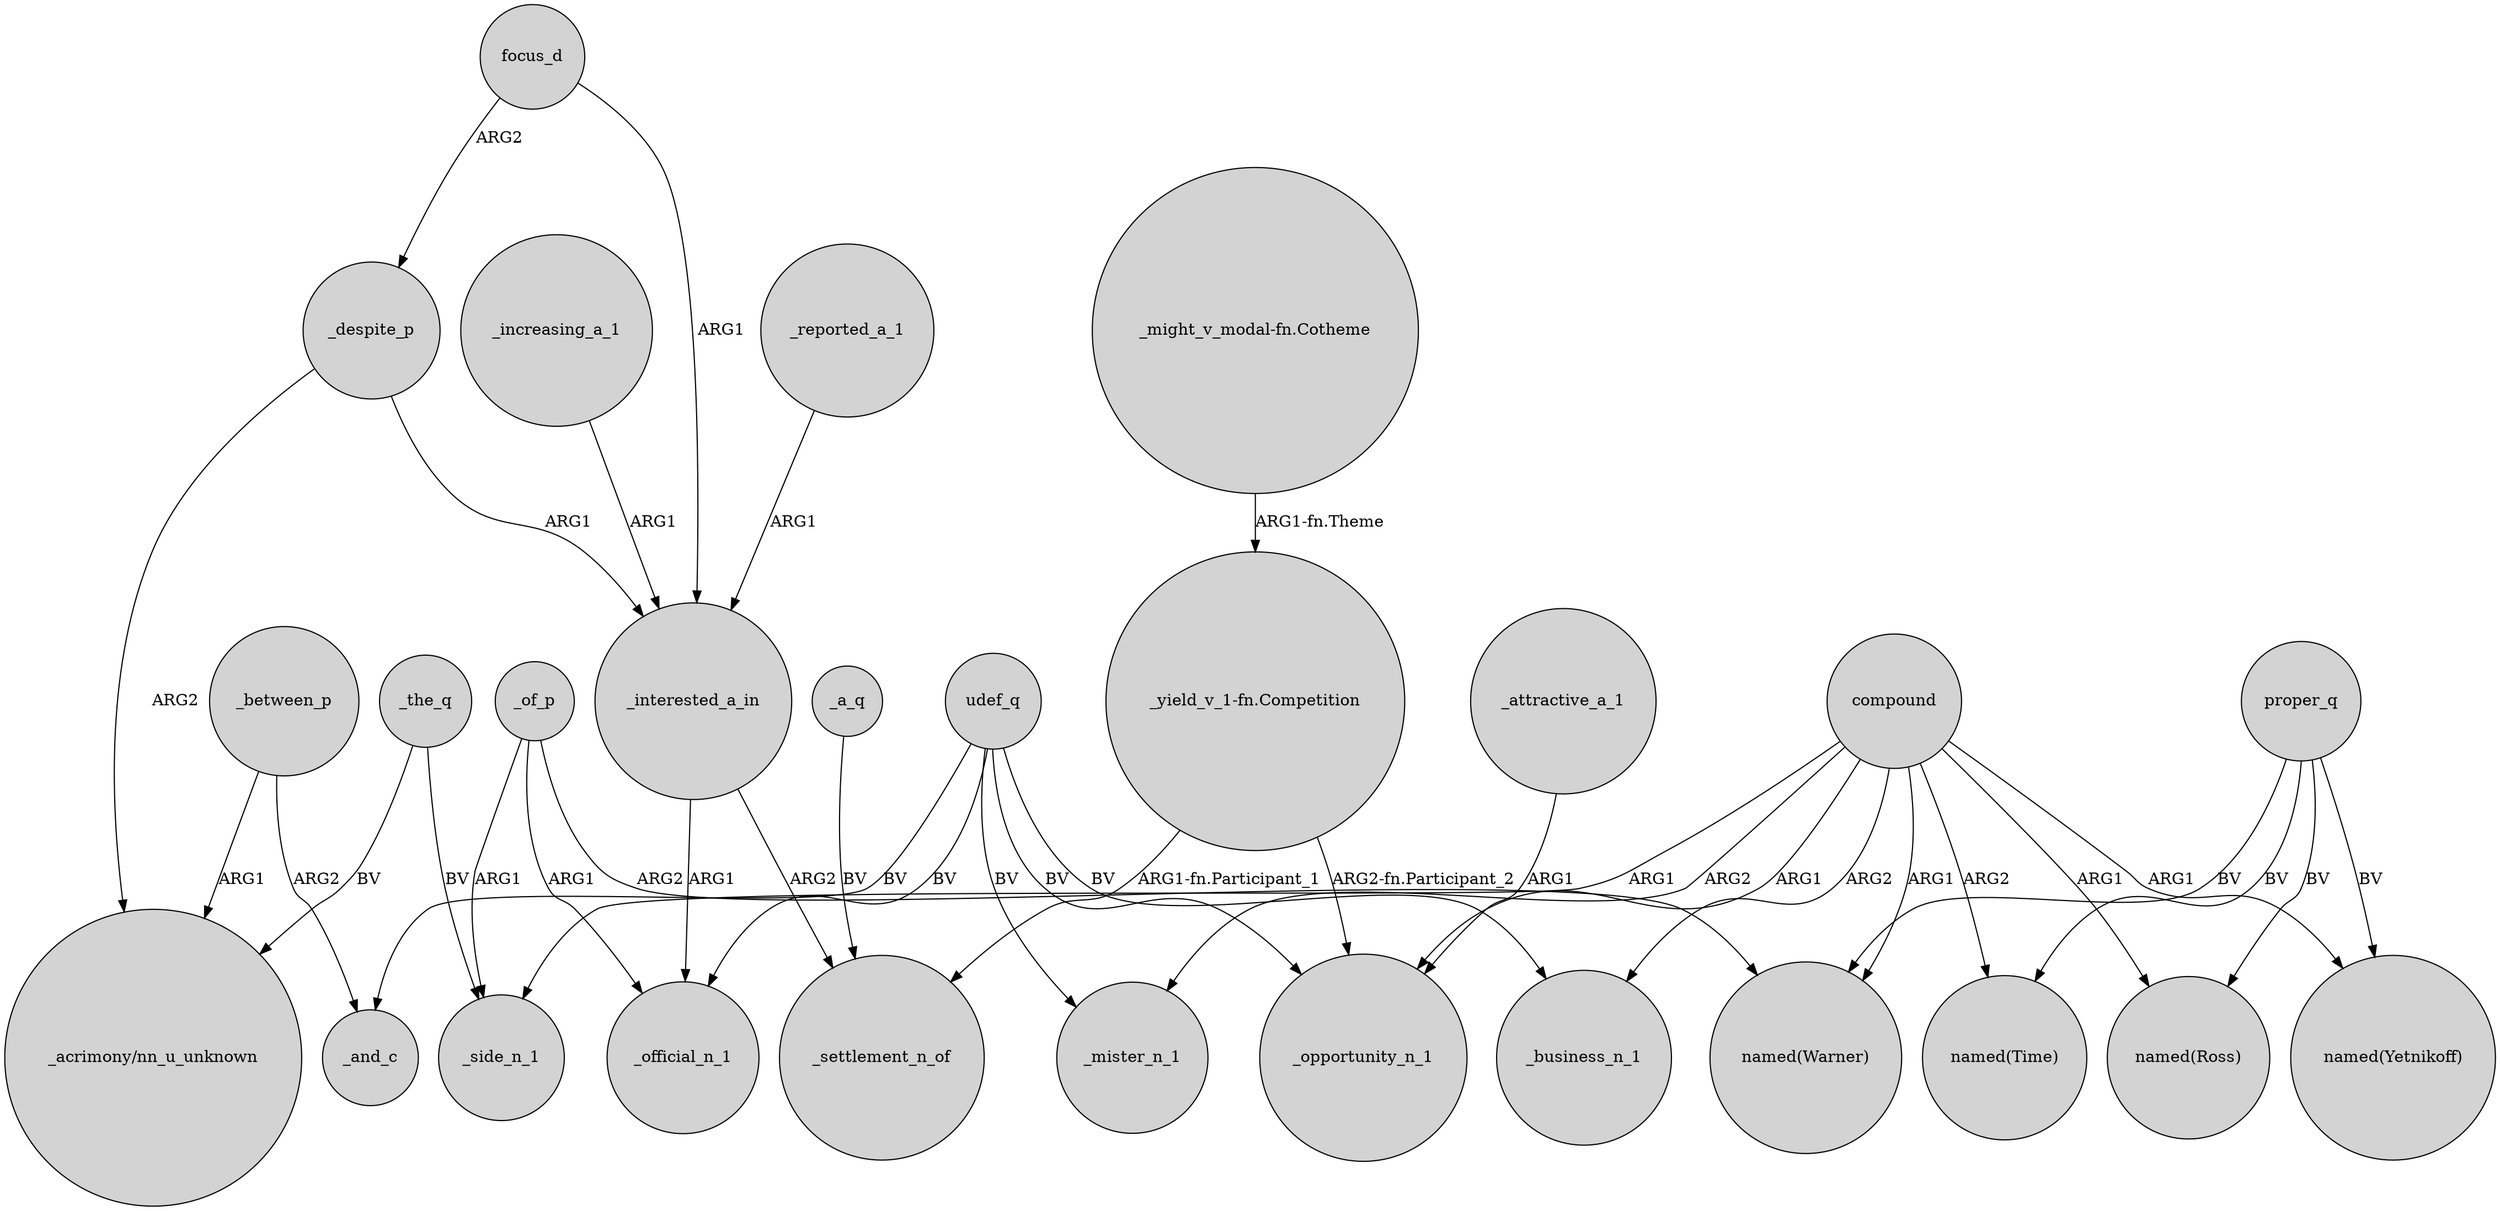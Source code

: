 digraph {
	node [shape=circle style=filled]
	_increasing_a_1 -> _interested_a_in [label=ARG1]
	compound -> _mister_n_1 [label=ARG2]
	_of_p -> _official_n_1 [label=ARG1]
	_interested_a_in -> _settlement_n_of [label=ARG2]
	compound -> _opportunity_n_1 [label=ARG1]
	compound -> "named(Ross)" [label=ARG1]
	compound -> "named(Time)" [label=ARG2]
	proper_q -> "named(Time)" [label=BV]
	_interested_a_in -> _official_n_1 [label=ARG1]
	_despite_p -> "_acrimony/nn_u_unknown" [label=ARG2]
	udef_q -> _and_c [label=BV]
	udef_q -> _mister_n_1 [label=BV]
	_of_p -> _side_n_1 [label=ARG1]
	udef_q -> _business_n_1 [label=BV]
	compound -> "named(Yetnikoff)" [label=ARG1]
	_between_p -> "_acrimony/nn_u_unknown" [label=ARG1]
	udef_q -> _opportunity_n_1 [label=BV]
	compound -> "named(Warner)" [label=ARG1]
	focus_d -> _despite_p [label=ARG2]
	_a_q -> _settlement_n_of [label=BV]
	focus_d -> _interested_a_in [label=ARG1]
	_reported_a_1 -> _interested_a_in [label=ARG1]
	_despite_p -> _interested_a_in [label=ARG1]
	proper_q -> "named(Ross)" [label=BV]
	compound -> _side_n_1 [label=ARG1]
	_the_q -> _side_n_1 [label=BV]
	proper_q -> "named(Yetnikoff)" [label=BV]
	"_yield_v_1-fn.Competition" -> _opportunity_n_1 [label="ARG2-fn.Participant_2"]
	compound -> _business_n_1 [label=ARG2]
	proper_q -> "named(Warner)" [label=BV]
	_attractive_a_1 -> _opportunity_n_1 [label=ARG1]
	"_yield_v_1-fn.Competition" -> _settlement_n_of [label="ARG1-fn.Participant_1"]
	udef_q -> _official_n_1 [label=BV]
	_the_q -> "_acrimony/nn_u_unknown" [label=BV]
	_of_p -> "named(Warner)" [label=ARG2]
	"_might_v_modal-fn.Cotheme" -> "_yield_v_1-fn.Competition" [label="ARG1-fn.Theme"]
	_between_p -> _and_c [label=ARG2]
}
